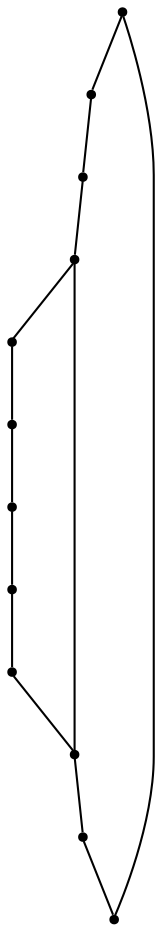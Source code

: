 graph {
  node [shape=point,comment="{\"directed\":false,\"doi\":\"10.1007/3-540-36151-0_19\",\"figure\":\"5 (1)\"}"]

  v0 [pos="885.4708194732667,636.3541179233125"]
  v1 [pos="859.2021306355796,538.385396533542"]
  v2 [pos="783.9021046956382,439.7603405846488"]
  v3 [pos="857.4021021525066,734.379121992323"]
  v4 [pos="680.4770787556967,341.7540762159557"]
  v5 [pos="781.5020879109701,832.4041260613334"]
  v6 [pos="578.3271153767904,439.7603405846488"]
  v7 [pos="679.2771021525066,929.8292054070365"]
  v8 [pos="502.37084229787195,538.385396533542"]
  v9 [pos="575.9270985921224,832.4041260613334"]
  v10 [pos="474.3020772933961,636.3541179233125"]
  v11 [pos="500.62708059946704,734.379121992323"]

  v10 -- v11 [id="-3",pos="474.3020772933961,636.3541179233125 500.62708059946704,734.379121992323 500.62708059946704,734.379121992323 500.62708059946704,734.379121992323"]
  v11 -- v9 [id="-6",pos="500.62708059946704,734.379121992323 575.9270985921224,832.4041260613334 575.9270985921224,832.4041260613334 575.9270985921224,832.4041260613334"]
  v8 -- v10 [id="-8",pos="502.37084229787195,538.385396533542 474.3020772933961,636.3541179233125 474.3020772933961,636.3541179233125 474.3020772933961,636.3541179233125"]
  v9 -- v7 [id="-12",pos="575.9270985921224,832.4041260613334 679.2771021525066,929.8292054070365 679.2771021525066,929.8292054070365 679.2771021525066,929.8292054070365"]
  v6 -- v8 [id="-15",pos="578.3271153767904,439.7603405846488 502.37084229787195,538.385396533542 502.37084229787195,538.385396533542 502.37084229787195,538.385396533542"]
  v7 -- v5 [id="-19",pos="679.2771021525066,929.8292054070365 781.5020879109701,832.4041260613334 781.5020879109701,832.4041260613334 781.5020879109701,832.4041260613334"]
  v7 -- v4 [id="-20",pos="679.2771021525066,929.8292054070365 680.4770787556967,341.7540762159557 680.4770787556967,341.7540762159557 680.4770787556967,341.7540762159557"]
  v4 -- v6 [id="-23",pos="680.4770787556967,341.7540762159557 578.3271153767904,439.7603405846488 578.3271153767904,439.7603405846488 578.3271153767904,439.7603405846488"]
  v5 -- v3 [id="-27",pos="781.5020879109701,832.4041260613334 857.4021021525066,734.379121992323 857.4021021525066,734.379121992323 857.4021021525066,734.379121992323"]
  v2 -- v4 [id="-29",pos="783.9021046956382,439.7603405846488 680.4770787556967,341.7540762159557 680.4770787556967,341.7540762159557 680.4770787556967,341.7540762159557"]
  v3 -- v0 [id="-34",pos="857.4021021525066,734.379121992323 885.4708194732667,636.3541179233125 885.4708194732667,636.3541179233125 885.4708194732667,636.3541179233125"]
  v1 -- v2 [id="-36",pos="859.2021306355796,538.385396533542 783.9021046956382,439.7603405846488 783.9021046956382,439.7603405846488 783.9021046956382,439.7603405846488"]
  v0 -- v1 [id="-39",pos="885.4708194732667,636.3541179233125 859.2021306355796,538.385396533542 859.2021306355796,538.385396533542 859.2021306355796,538.385396533542"]
}